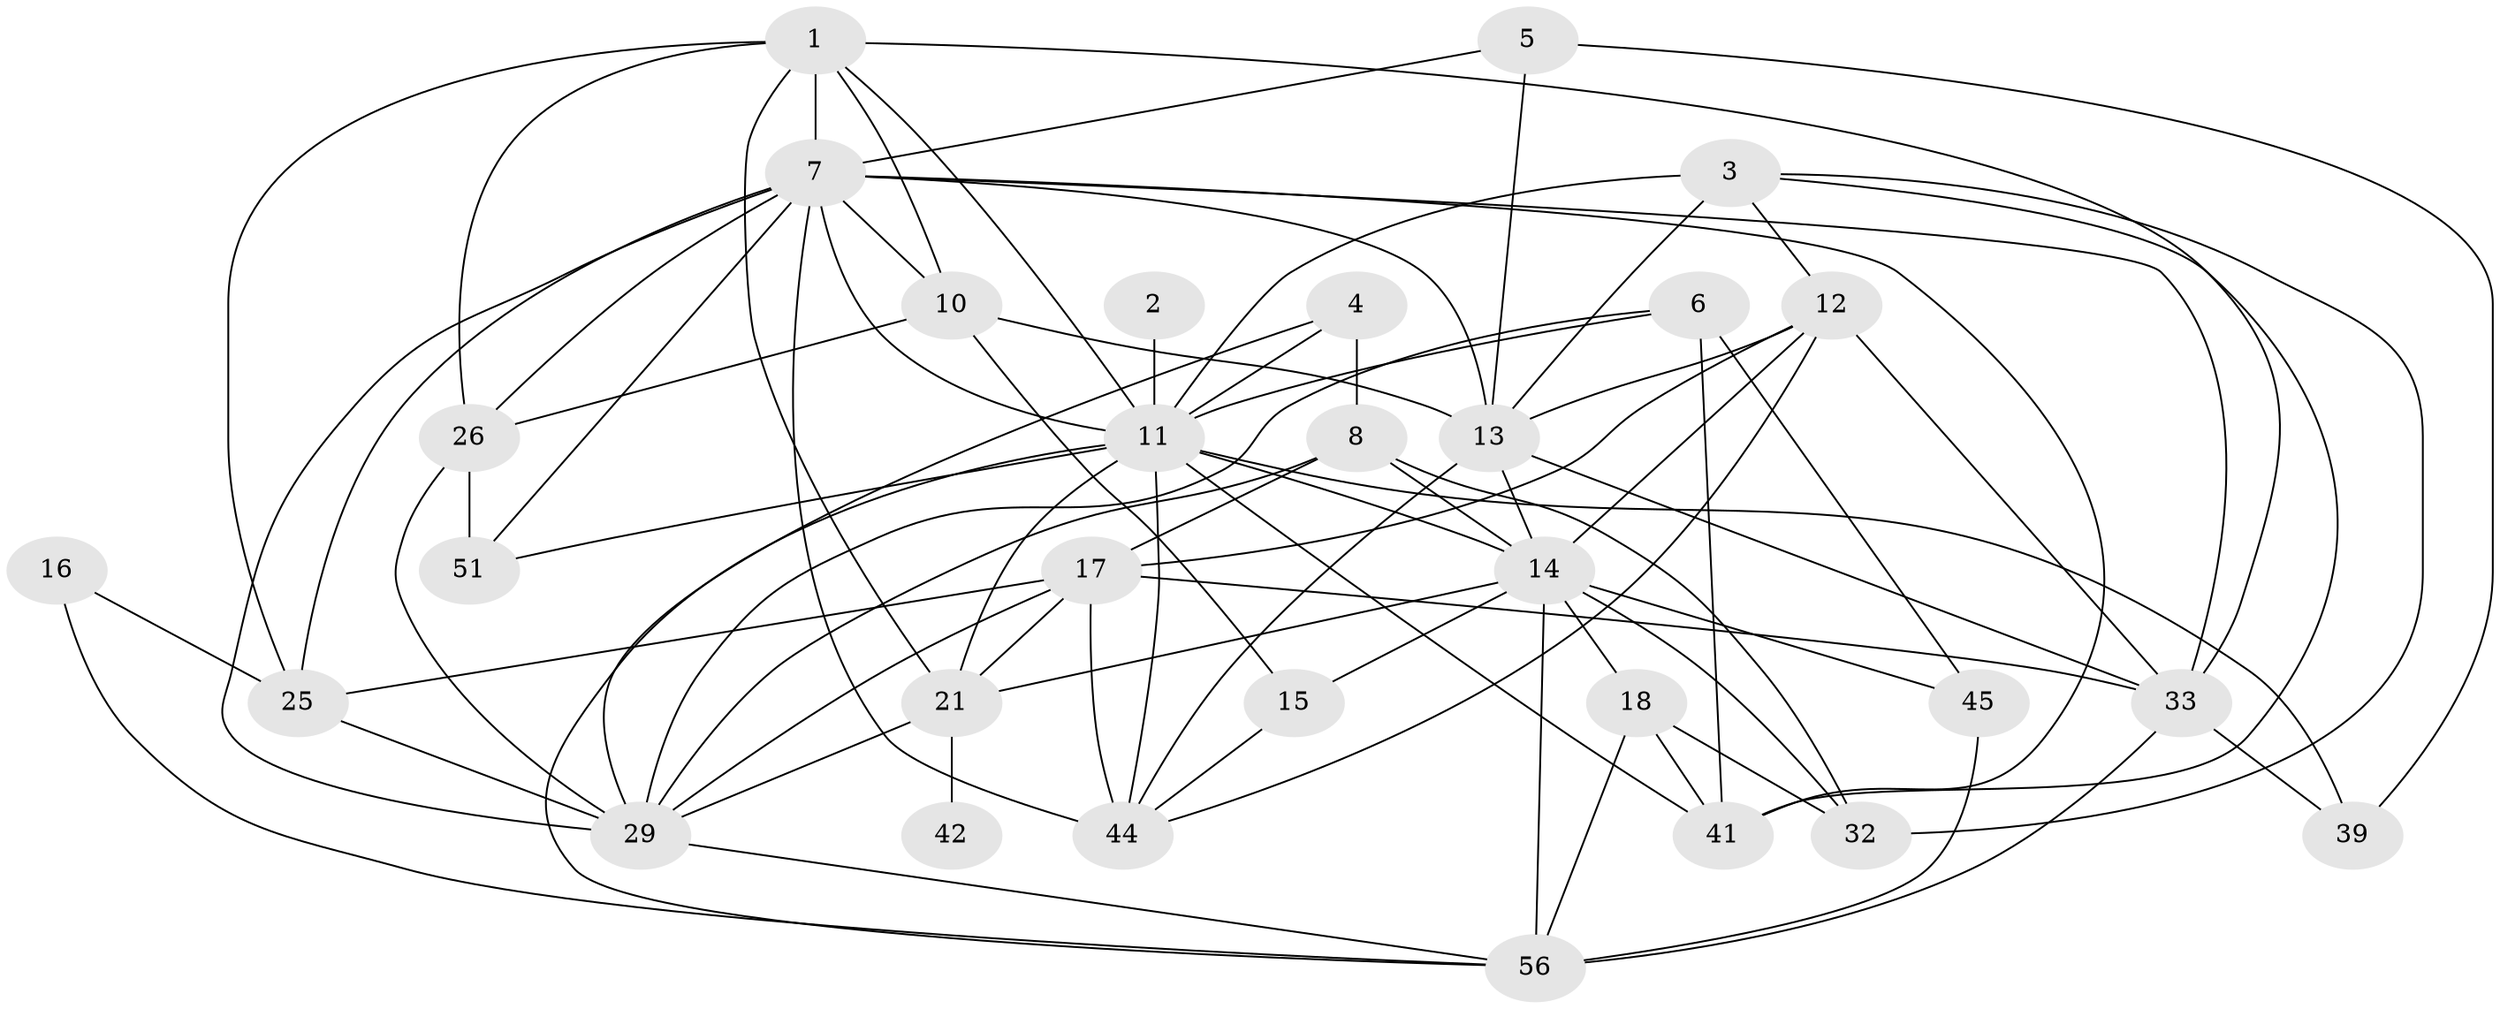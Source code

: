 // original degree distribution, {5: 0.18032786885245902, 2: 0.13114754098360656, 4: 0.22950819672131148, 3: 0.3114754098360656, 7: 0.06557377049180328, 6: 0.06557377049180328, 8: 0.01639344262295082}
// Generated by graph-tools (version 1.1) at 2025/15/03/09/25 04:15:17]
// undirected, 30 vertices, 81 edges
graph export_dot {
graph [start="1"]
  node [color=gray90,style=filled];
  1 [super="+49+31"];
  2;
  3 [super="+36+19"];
  4 [super="+34"];
  5;
  6 [super="+9"];
  7 [super="+20"];
  8;
  10 [super="+52"];
  11 [super="+22+48+24+57"];
  12 [super="+28"];
  13 [super="+27"];
  14 [super="+47+38"];
  15;
  16;
  17 [super="+37"];
  18;
  21 [super="+43"];
  25;
  26 [super="+40"];
  29 [super="+46+59"];
  32;
  33 [super="+53"];
  39;
  41;
  42;
  44 [super="+50"];
  45;
  51;
  56;
  1 -- 21;
  1 -- 10;
  1 -- 33;
  1 -- 26;
  1 -- 11;
  1 -- 25;
  1 -- 7;
  2 -- 11 [weight=2];
  3 -- 11 [weight=2];
  3 -- 32;
  3 -- 12;
  3 -- 41;
  3 -- 13;
  4 -- 11;
  4 -- 29;
  4 -- 8;
  5 -- 39;
  5 -- 7;
  5 -- 13;
  6 -- 41;
  6 -- 11;
  6 -- 45;
  6 -- 29;
  7 -- 44 [weight=2];
  7 -- 33;
  7 -- 41;
  7 -- 10;
  7 -- 11;
  7 -- 13;
  7 -- 51;
  7 -- 25;
  7 -- 26;
  7 -- 29;
  8 -- 17;
  8 -- 32;
  8 -- 14;
  8 -- 29;
  10 -- 26;
  10 -- 13;
  10 -- 15;
  11 -- 44 [weight=2];
  11 -- 51;
  11 -- 21 [weight=2];
  11 -- 39;
  11 -- 14;
  11 -- 56;
  11 -- 41 [weight=2];
  12 -- 17;
  12 -- 33;
  12 -- 14;
  12 -- 13;
  12 -- 44;
  13 -- 14 [weight=2];
  13 -- 33 [weight=2];
  13 -- 44;
  14 -- 56;
  14 -- 15;
  14 -- 32;
  14 -- 18;
  14 -- 21;
  14 -- 45;
  15 -- 44;
  16 -- 25;
  16 -- 56;
  17 -- 33;
  17 -- 21;
  17 -- 25;
  17 -- 44;
  17 -- 29;
  18 -- 56;
  18 -- 32;
  18 -- 41;
  21 -- 42 [weight=2];
  21 -- 29;
  25 -- 29;
  26 -- 51;
  26 -- 29;
  29 -- 56;
  33 -- 39;
  33 -- 56;
  45 -- 56;
}
